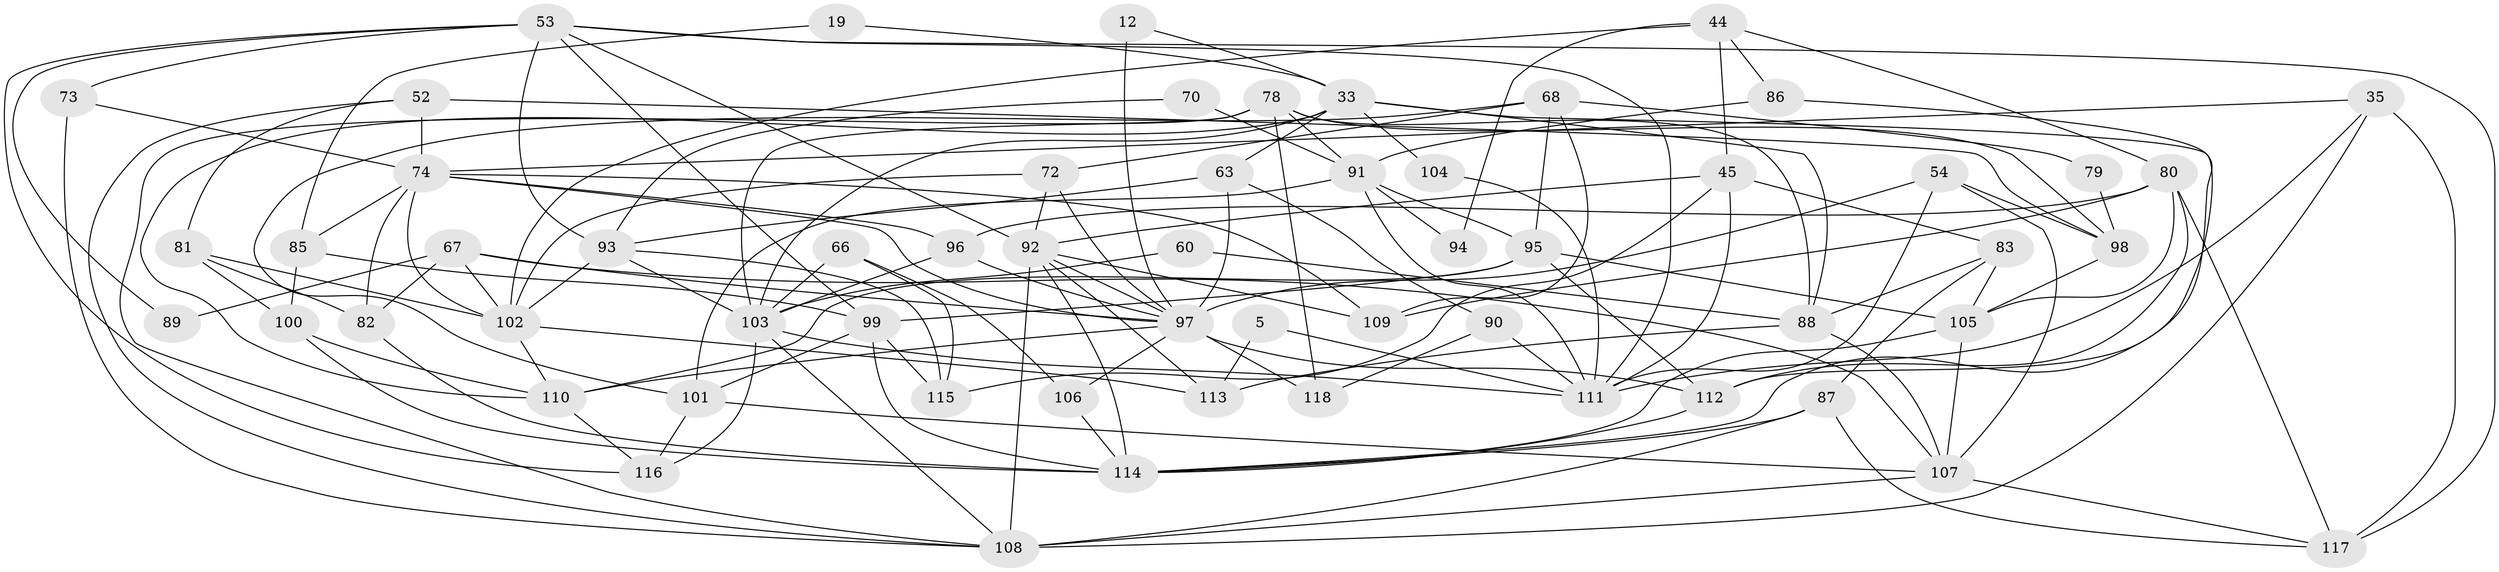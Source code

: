 // original degree distribution, {6: 0.059322033898305086, 4: 0.2627118644067797, 3: 0.23728813559322035, 2: 0.1694915254237288, 5: 0.2033898305084746, 9: 0.025423728813559324, 7: 0.0423728813559322}
// Generated by graph-tools (version 1.1) at 2025/51/03/09/25 04:51:09]
// undirected, 59 vertices, 145 edges
graph export_dot {
graph [start="1"]
  node [color=gray90,style=filled];
  5;
  12;
  19;
  33;
  35 [super="+31"];
  44;
  45;
  52 [super="+26"];
  53 [super="+50"];
  54 [super="+3"];
  60;
  63 [super="+10"];
  66;
  67 [super="+51"];
  68;
  70;
  72;
  73;
  74 [super="+71+61"];
  78 [super="+21"];
  79;
  80 [super="+46"];
  81;
  82;
  83;
  85 [super="+75"];
  86;
  87;
  88 [super="+16"];
  89;
  90;
  91 [super="+57+76"];
  92 [super="+48+41"];
  93 [super="+77"];
  94;
  95 [super="+8+36"];
  96 [super="+23+65"];
  97 [super="+7+38+84+20"];
  98 [super="+34"];
  99;
  100;
  101;
  102 [super="+59"];
  103 [super="+69"];
  104;
  105 [super="+15+43"];
  106 [super="+24"];
  107 [super="+1"];
  108 [super="+49+39"];
  109;
  110 [super="+18"];
  111 [super="+64"];
  112 [super="+62+42"];
  113;
  114 [super="+30+55"];
  115;
  116;
  117 [super="+14"];
  118;
  5 -- 113;
  5 -- 111;
  12 -- 33;
  12 -- 97 [weight=2];
  19 -- 33;
  19 -- 85;
  33 -- 63 [weight=2];
  33 -- 88;
  33 -- 104;
  33 -- 114;
  33 -- 103;
  33 -- 110;
  35 -- 117;
  35 -- 111;
  35 -- 74;
  35 -- 108;
  44 -- 45;
  44 -- 80 [weight=2];
  44 -- 86;
  44 -- 94;
  44 -- 102 [weight=2];
  45 -- 83;
  45 -- 115;
  45 -- 111;
  45 -- 92;
  52 -- 98 [weight=2];
  52 -- 81;
  52 -- 74;
  52 -- 108;
  53 -- 111 [weight=2];
  53 -- 73;
  53 -- 99;
  53 -- 92 [weight=2];
  53 -- 116;
  53 -- 117;
  53 -- 89;
  53 -- 93 [weight=2];
  54 -- 98;
  54 -- 107 [weight=2];
  54 -- 111;
  54 -- 97;
  60 -- 88;
  60 -- 103;
  63 -- 90;
  63 -- 93;
  63 -- 97 [weight=2];
  66 -- 106;
  66 -- 115;
  66 -- 103;
  67 -- 97;
  67 -- 82;
  67 -- 102;
  67 -- 89;
  67 -- 107;
  68 -- 101;
  68 -- 72;
  68 -- 79;
  68 -- 109;
  68 -- 95;
  70 -- 93;
  70 -- 91;
  72 -- 92;
  72 -- 97;
  72 -- 102;
  73 -- 74;
  73 -- 108;
  74 -- 109;
  74 -- 97 [weight=3];
  74 -- 82;
  74 -- 102 [weight=2];
  74 -- 85 [weight=2];
  74 -- 96;
  78 -- 91 [weight=2];
  78 -- 98;
  78 -- 118;
  78 -- 103;
  78 -- 88;
  78 -- 108;
  79 -- 98;
  80 -- 109;
  80 -- 112;
  80 -- 117;
  80 -- 96;
  80 -- 105;
  81 -- 100;
  81 -- 82;
  81 -- 102;
  82 -- 114;
  83 -- 105;
  83 -- 88;
  83 -- 87;
  85 -- 99;
  85 -- 100;
  86 -- 91;
  86 -- 112;
  87 -- 117;
  87 -- 114;
  87 -- 108;
  88 -- 107;
  88 -- 113;
  90 -- 111;
  90 -- 118;
  91 -- 111 [weight=2];
  91 -- 101 [weight=3];
  91 -- 94;
  91 -- 95 [weight=3];
  92 -- 113;
  92 -- 114 [weight=2];
  92 -- 109;
  92 -- 97;
  92 -- 108 [weight=3];
  93 -- 115;
  93 -- 103;
  93 -- 102;
  95 -- 112 [weight=2];
  95 -- 99;
  95 -- 105;
  95 -- 110;
  96 -- 103 [weight=3];
  96 -- 97 [weight=2];
  97 -- 118;
  97 -- 106 [weight=4];
  97 -- 110;
  97 -- 112 [weight=2];
  98 -- 105;
  99 -- 101;
  99 -- 115;
  99 -- 114;
  100 -- 110;
  100 -- 114;
  101 -- 116;
  101 -- 107;
  102 -- 113;
  102 -- 110;
  103 -- 111;
  103 -- 116;
  103 -- 108 [weight=2];
  104 -- 111;
  105 -- 107;
  105 -- 114;
  106 -- 114;
  107 -- 117;
  107 -- 108;
  110 -- 116;
  112 -- 114;
}
